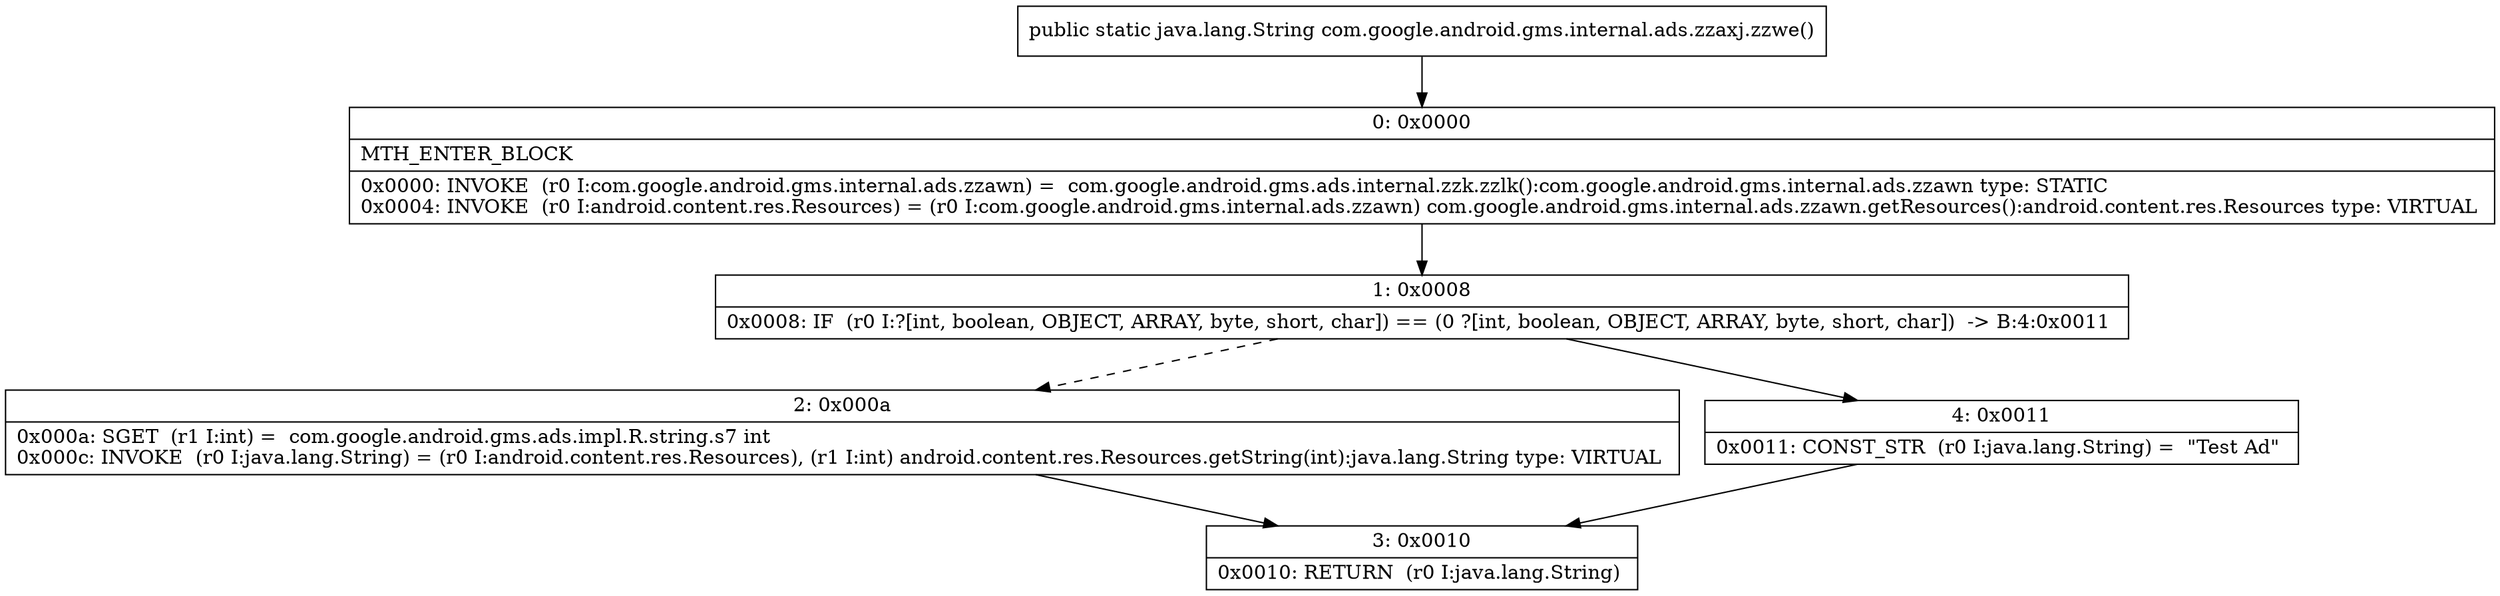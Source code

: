 digraph "CFG forcom.google.android.gms.internal.ads.zzaxj.zzwe()Ljava\/lang\/String;" {
Node_0 [shape=record,label="{0\:\ 0x0000|MTH_ENTER_BLOCK\l|0x0000: INVOKE  (r0 I:com.google.android.gms.internal.ads.zzawn) =  com.google.android.gms.ads.internal.zzk.zzlk():com.google.android.gms.internal.ads.zzawn type: STATIC \l0x0004: INVOKE  (r0 I:android.content.res.Resources) = (r0 I:com.google.android.gms.internal.ads.zzawn) com.google.android.gms.internal.ads.zzawn.getResources():android.content.res.Resources type: VIRTUAL \l}"];
Node_1 [shape=record,label="{1\:\ 0x0008|0x0008: IF  (r0 I:?[int, boolean, OBJECT, ARRAY, byte, short, char]) == (0 ?[int, boolean, OBJECT, ARRAY, byte, short, char])  \-\> B:4:0x0011 \l}"];
Node_2 [shape=record,label="{2\:\ 0x000a|0x000a: SGET  (r1 I:int) =  com.google.android.gms.ads.impl.R.string.s7 int \l0x000c: INVOKE  (r0 I:java.lang.String) = (r0 I:android.content.res.Resources), (r1 I:int) android.content.res.Resources.getString(int):java.lang.String type: VIRTUAL \l}"];
Node_3 [shape=record,label="{3\:\ 0x0010|0x0010: RETURN  (r0 I:java.lang.String) \l}"];
Node_4 [shape=record,label="{4\:\ 0x0011|0x0011: CONST_STR  (r0 I:java.lang.String) =  \"Test Ad\" \l}"];
MethodNode[shape=record,label="{public static java.lang.String com.google.android.gms.internal.ads.zzaxj.zzwe() }"];
MethodNode -> Node_0;
Node_0 -> Node_1;
Node_1 -> Node_2[style=dashed];
Node_1 -> Node_4;
Node_2 -> Node_3;
Node_4 -> Node_3;
}

